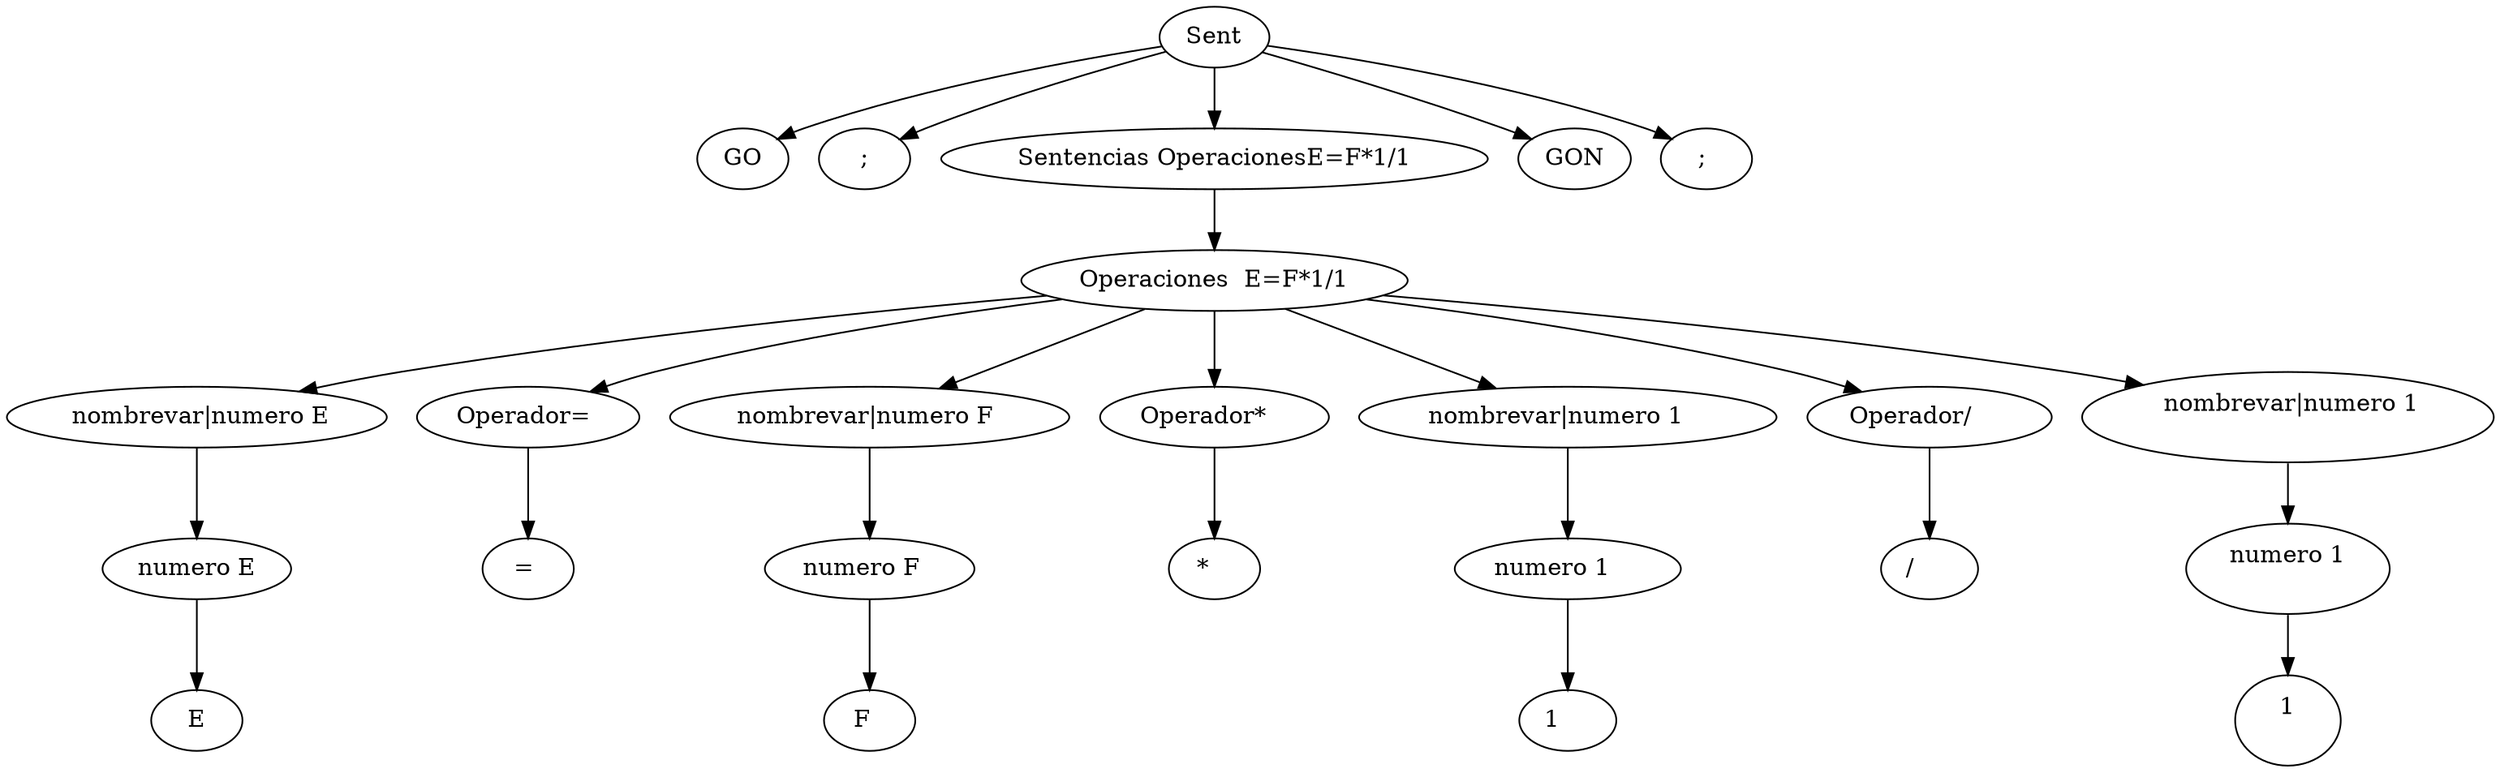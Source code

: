 digraph G {
	Sent -> GO
	Sent -> ";"
	Sent -> "Sentencias OperacionesE=F*1/1
"
	Sent -> GON
	Sent -> "; "
	"Sentencias OperacionesE=F*1/1
" -> "Operaciones  E=F*1/1
"
	"Operaciones  E=F*1/1
" -> " nombrevar|numero E"
	" nombrevar|numero E" -> "numero E"
	"numero E" -> E
	"Operaciones  E=F*1/1
" -> "Operador= "
	"Operador= " -> "= "
	"Operaciones  E=F*1/1
" -> " nombrevar|numero F  "
	" nombrevar|numero F  " -> "numero F  "
	"numero F  " -> "F  "
	"Operaciones  E=F*1/1
" -> "Operador*   "
	"Operador*   " -> "*   "
	"Operaciones  E=F*1/1
" -> " nombrevar|numero 1    "
	" nombrevar|numero 1    " -> "numero 1    "
	"numero 1    " -> "1    "
	"Operaciones  E=F*1/1
" -> "Operador/     "
	"Operador/     " -> "/     "
	"Operaciones  E=F*1/1
" -> " nombrevar|numero 1
      "
	" nombrevar|numero 1
      " -> "numero 1
      "
	"numero 1
      " -> "1
      "
}
